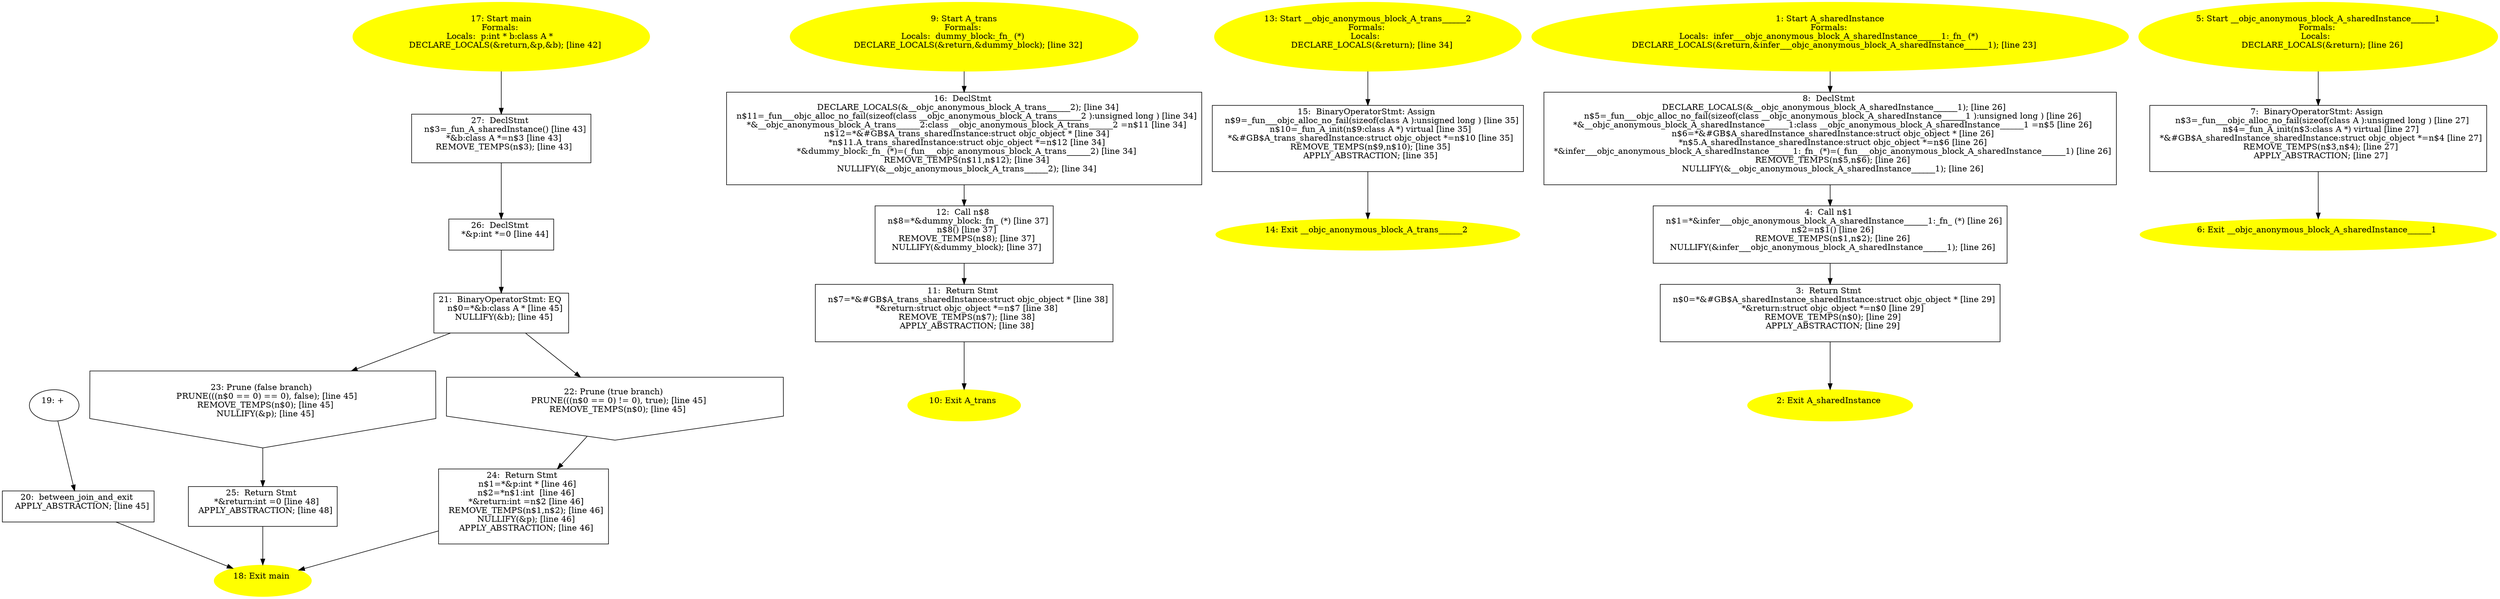 /* @generated */
digraph iCFG {
27 [label="27:  DeclStmt \n   n$3=_fun_A_sharedInstance() [line 43]\n  *&b:class A *=n$3 [line 43]\n  REMOVE_TEMPS(n$3); [line 43]\n " shape="box"]
	

	 27 -> 26 ;
26 [label="26:  DeclStmt \n   *&p:int *=0 [line 44]\n " shape="box"]
	

	 26 -> 21 ;
25 [label="25:  Return Stmt \n   *&return:int =0 [line 48]\n  APPLY_ABSTRACTION; [line 48]\n " shape="box"]
	

	 25 -> 18 ;
24 [label="24:  Return Stmt \n   n$1=*&p:int * [line 46]\n  n$2=*n$1:int  [line 46]\n  *&return:int =n$2 [line 46]\n  REMOVE_TEMPS(n$1,n$2); [line 46]\n  NULLIFY(&p); [line 46]\n  APPLY_ABSTRACTION; [line 46]\n " shape="box"]
	

	 24 -> 18 ;
23 [label="23: Prune (false branch) \n   PRUNE(((n$0 == 0) == 0), false); [line 45]\n  REMOVE_TEMPS(n$0); [line 45]\n  NULLIFY(&p); [line 45]\n " shape="invhouse"]
	

	 23 -> 25 ;
22 [label="22: Prune (true branch) \n   PRUNE(((n$0 == 0) != 0), true); [line 45]\n  REMOVE_TEMPS(n$0); [line 45]\n " shape="invhouse"]
	

	 22 -> 24 ;
21 [label="21:  BinaryOperatorStmt: EQ \n   n$0=*&b:class A * [line 45]\n  NULLIFY(&b); [line 45]\n " shape="box"]
	

	 21 -> 22 ;
	 21 -> 23 ;
20 [label="20:  between_join_and_exit \n   APPLY_ABSTRACTION; [line 45]\n " shape="box"]
	

	 20 -> 18 ;
19 [label="19: + \n  " ]
	

	 19 -> 20 ;
18 [label="18: Exit main \n  " color=yellow style=filled]
	

17 [label="17: Start main\nFormals: \nLocals:  p:int * b:class A * \n   DECLARE_LOCALS(&return,&p,&b); [line 42]\n " color=yellow style=filled]
	

	 17 -> 27 ;
16 [label="16:  DeclStmt \n   DECLARE_LOCALS(&__objc_anonymous_block_A_trans______2); [line 34]\n  n$11=_fun___objc_alloc_no_fail(sizeof(class __objc_anonymous_block_A_trans______2 ):unsigned long ) [line 34]\n  *&__objc_anonymous_block_A_trans______2:class __objc_anonymous_block_A_trans______2 =n$11 [line 34]\n  n$12=*&#GB$A_trans_sharedInstance:struct objc_object * [line 34]\n  *n$11.A_trans_sharedInstance:struct objc_object *=n$12 [line 34]\n  *&dummy_block:_fn_ (*)=(_fun___objc_anonymous_block_A_trans______2) [line 34]\n  REMOVE_TEMPS(n$11,n$12); [line 34]\n  NULLIFY(&__objc_anonymous_block_A_trans______2); [line 34]\n " shape="box"]
	

	 16 -> 12 ;
15 [label="15:  BinaryOperatorStmt: Assign \n   n$9=_fun___objc_alloc_no_fail(sizeof(class A ):unsigned long ) [line 35]\n  n$10=_fun_A_init(n$9:class A *) virtual [line 35]\n  *&#GB$A_trans_sharedInstance:struct objc_object *=n$10 [line 35]\n  REMOVE_TEMPS(n$9,n$10); [line 35]\n  APPLY_ABSTRACTION; [line 35]\n " shape="box"]
	

	 15 -> 14 ;
14 [label="14: Exit __objc_anonymous_block_A_trans______2 \n  " color=yellow style=filled]
	

13 [label="13: Start __objc_anonymous_block_A_trans______2\nFormals: \nLocals:  \n   DECLARE_LOCALS(&return); [line 34]\n " color=yellow style=filled]
	

	 13 -> 15 ;
12 [label="12:  Call n$8 \n   n$8=*&dummy_block:_fn_ (*) [line 37]\n  n$8() [line 37]\n  REMOVE_TEMPS(n$8); [line 37]\n  NULLIFY(&dummy_block); [line 37]\n " shape="box"]
	

	 12 -> 11 ;
11 [label="11:  Return Stmt \n   n$7=*&#GB$A_trans_sharedInstance:struct objc_object * [line 38]\n  *&return:struct objc_object *=n$7 [line 38]\n  REMOVE_TEMPS(n$7); [line 38]\n  APPLY_ABSTRACTION; [line 38]\n " shape="box"]
	

	 11 -> 10 ;
10 [label="10: Exit A_trans \n  " color=yellow style=filled]
	

9 [label="9: Start A_trans\nFormals: \nLocals:  dummy_block:_fn_ (*) \n   DECLARE_LOCALS(&return,&dummy_block); [line 32]\n " color=yellow style=filled]
	

	 9 -> 16 ;
8 [label="8:  DeclStmt \n   DECLARE_LOCALS(&__objc_anonymous_block_A_sharedInstance______1); [line 26]\n  n$5=_fun___objc_alloc_no_fail(sizeof(class __objc_anonymous_block_A_sharedInstance______1 ):unsigned long ) [line 26]\n  *&__objc_anonymous_block_A_sharedInstance______1:class __objc_anonymous_block_A_sharedInstance______1 =n$5 [line 26]\n  n$6=*&#GB$A_sharedInstance_sharedInstance:struct objc_object * [line 26]\n  *n$5.A_sharedInstance_sharedInstance:struct objc_object *=n$6 [line 26]\n  *&infer___objc_anonymous_block_A_sharedInstance______1:_fn_ (*)=(_fun___objc_anonymous_block_A_sharedInstance______1) [line 26]\n  REMOVE_TEMPS(n$5,n$6); [line 26]\n  NULLIFY(&__objc_anonymous_block_A_sharedInstance______1); [line 26]\n " shape="box"]
	

	 8 -> 4 ;
7 [label="7:  BinaryOperatorStmt: Assign \n   n$3=_fun___objc_alloc_no_fail(sizeof(class A ):unsigned long ) [line 27]\n  n$4=_fun_A_init(n$3:class A *) virtual [line 27]\n  *&#GB$A_sharedInstance_sharedInstance:struct objc_object *=n$4 [line 27]\n  REMOVE_TEMPS(n$3,n$4); [line 27]\n  APPLY_ABSTRACTION; [line 27]\n " shape="box"]
	

	 7 -> 6 ;
6 [label="6: Exit __objc_anonymous_block_A_sharedInstance______1 \n  " color=yellow style=filled]
	

5 [label="5: Start __objc_anonymous_block_A_sharedInstance______1\nFormals: \nLocals:  \n   DECLARE_LOCALS(&return); [line 26]\n " color=yellow style=filled]
	

	 5 -> 7 ;
4 [label="4:  Call n$1 \n   n$1=*&infer___objc_anonymous_block_A_sharedInstance______1:_fn_ (*) [line 26]\n  n$2=n$1() [line 26]\n  REMOVE_TEMPS(n$1,n$2); [line 26]\n  NULLIFY(&infer___objc_anonymous_block_A_sharedInstance______1); [line 26]\n " shape="box"]
	

	 4 -> 3 ;
3 [label="3:  Return Stmt \n   n$0=*&#GB$A_sharedInstance_sharedInstance:struct objc_object * [line 29]\n  *&return:struct objc_object *=n$0 [line 29]\n  REMOVE_TEMPS(n$0); [line 29]\n  APPLY_ABSTRACTION; [line 29]\n " shape="box"]
	

	 3 -> 2 ;
2 [label="2: Exit A_sharedInstance \n  " color=yellow style=filled]
	

1 [label="1: Start A_sharedInstance\nFormals: \nLocals:  infer___objc_anonymous_block_A_sharedInstance______1:_fn_ (*) \n   DECLARE_LOCALS(&return,&infer___objc_anonymous_block_A_sharedInstance______1); [line 23]\n " color=yellow style=filled]
	

	 1 -> 8 ;
}
